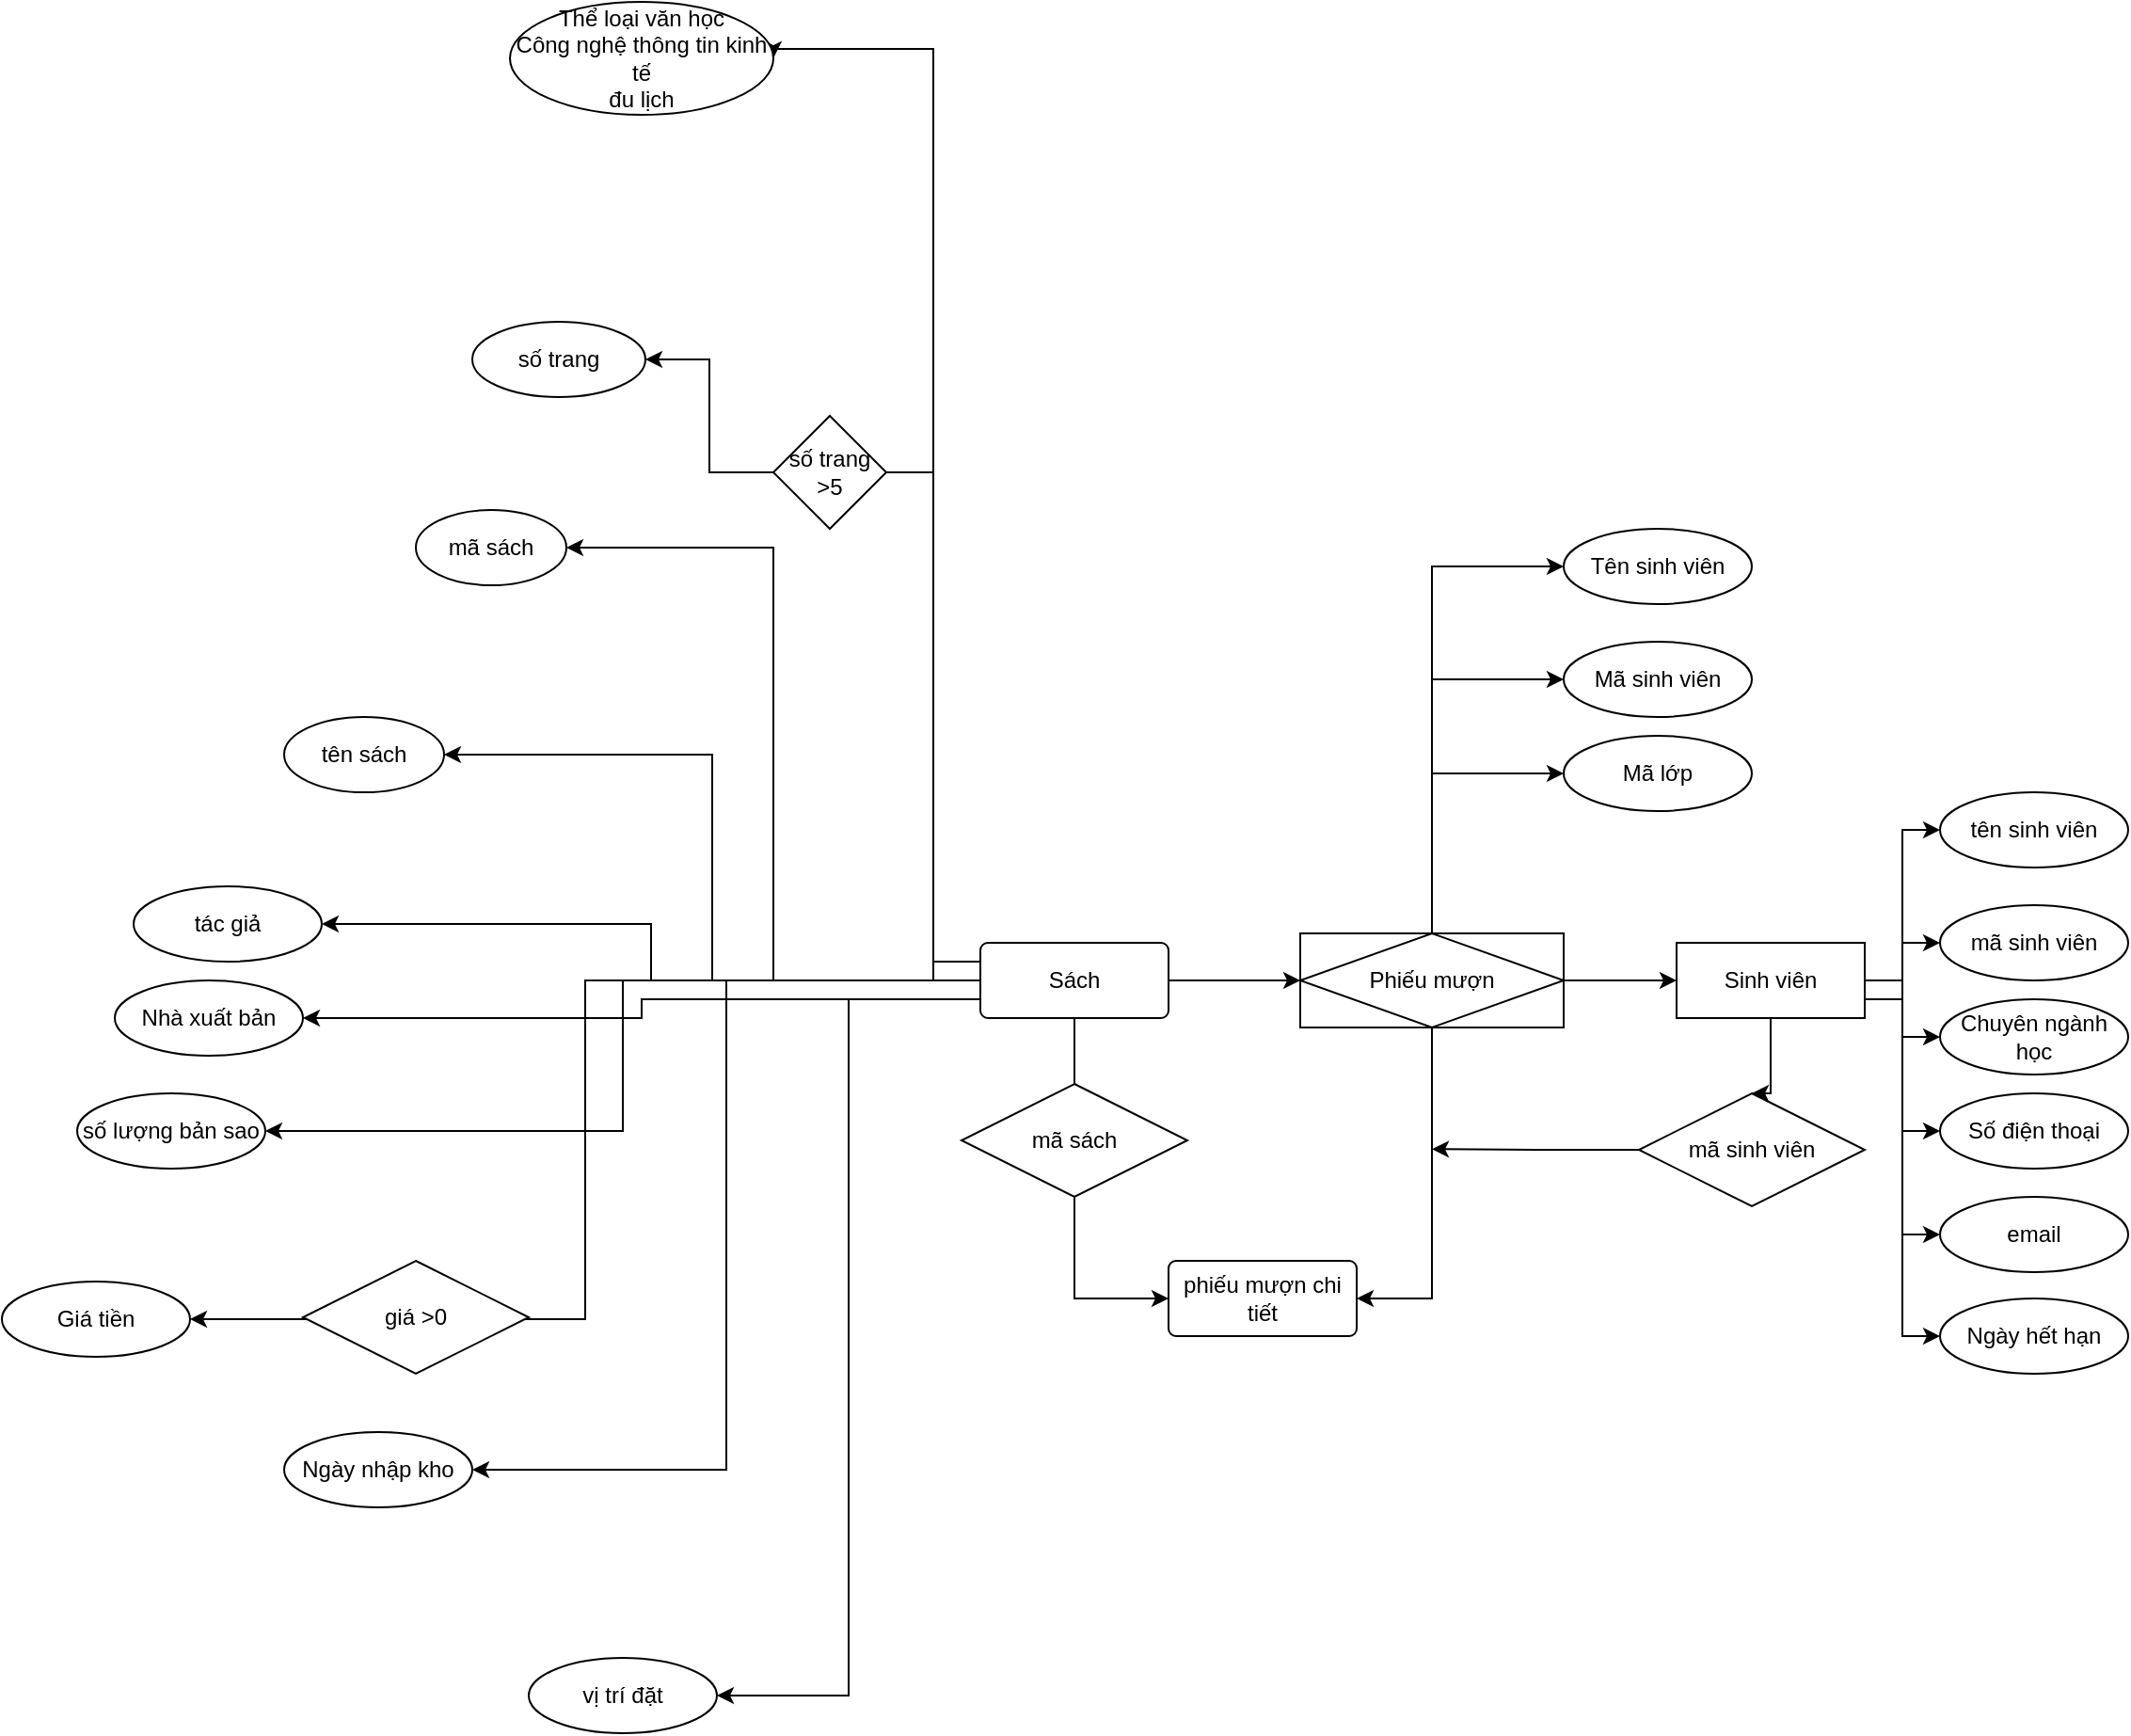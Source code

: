 <mxfile version="20.8.5" type="google"><diagram id="9rOc-8fQE6qmZspsUjR5" name="Trang-2"><mxGraphModel dx="2062" dy="674" grid="1" gridSize="10" guides="1" tooltips="1" connect="1" arrows="1" fold="1" page="1" pageScale="1" pageWidth="827" pageHeight="1169" math="0" shadow="0"><root><mxCell id="0"/><mxCell id="1" parent="0"/><mxCell id="NAKYh9FrRAo3FXUO1DDR-23" style="edgeStyle=orthogonalEdgeStyle;rounded=0;orthogonalLoop=1;jettySize=auto;html=1;exitX=0;exitY=0.5;exitDx=0;exitDy=0;entryX=1;entryY=0.5;entryDx=0;entryDy=0;" parent="1" source="NAKYh9FrRAo3FXUO1DDR-3" target="NAKYh9FrRAo3FXUO1DDR-16" edge="1"><mxGeometry relative="1" as="geometry"/></mxCell><mxCell id="NAKYh9FrRAo3FXUO1DDR-24" style="edgeStyle=orthogonalEdgeStyle;rounded=0;orthogonalLoop=1;jettySize=auto;html=1;exitX=0;exitY=0.5;exitDx=0;exitDy=0;entryX=1;entryY=0.5;entryDx=0;entryDy=0;" parent="1" source="NAKYh9FrRAo3FXUO1DDR-3" target="NAKYh9FrRAo3FXUO1DDR-15" edge="1"><mxGeometry relative="1" as="geometry"/></mxCell><mxCell id="NAKYh9FrRAo3FXUO1DDR-25" style="edgeStyle=orthogonalEdgeStyle;rounded=0;orthogonalLoop=1;jettySize=auto;html=1;exitX=0;exitY=0.5;exitDx=0;exitDy=0;entryX=1;entryY=0.5;entryDx=0;entryDy=0;" parent="1" source="NAKYh9FrRAo3FXUO1DDR-3" target="NAKYh9FrRAo3FXUO1DDR-13" edge="1"><mxGeometry relative="1" as="geometry"/></mxCell><mxCell id="NAKYh9FrRAo3FXUO1DDR-26" style="edgeStyle=orthogonalEdgeStyle;rounded=0;orthogonalLoop=1;jettySize=auto;html=1;exitX=0;exitY=0.5;exitDx=0;exitDy=0;entryX=1;entryY=0.5;entryDx=0;entryDy=0;" parent="1" source="NAKYh9FrRAo3FXUO1DDR-3" target="NAKYh9FrRAo3FXUO1DDR-12" edge="1"><mxGeometry relative="1" as="geometry"/></mxCell><mxCell id="NAKYh9FrRAo3FXUO1DDR-27" style="edgeStyle=orthogonalEdgeStyle;rounded=0;orthogonalLoop=1;jettySize=auto;html=1;exitX=0;exitY=0.5;exitDx=0;exitDy=0;entryX=1;entryY=0.5;entryDx=0;entryDy=0;startArrow=none;" parent="1" source="NAKYh9FrRAo3FXUO1DDR-33" target="NAKYh9FrRAo3FXUO1DDR-14" edge="1"><mxGeometry relative="1" as="geometry"/></mxCell><mxCell id="NAKYh9FrRAo3FXUO1DDR-28" style="edgeStyle=orthogonalEdgeStyle;rounded=0;orthogonalLoop=1;jettySize=auto;html=1;exitX=0;exitY=0.5;exitDx=0;exitDy=0;entryX=1;entryY=0.5;entryDx=0;entryDy=0;" parent="1" source="NAKYh9FrRAo3FXUO1DDR-3" target="NAKYh9FrRAo3FXUO1DDR-17" edge="1"><mxGeometry relative="1" as="geometry"/></mxCell><mxCell id="NAKYh9FrRAo3FXUO1DDR-29" style="edgeStyle=orthogonalEdgeStyle;rounded=0;orthogonalLoop=1;jettySize=auto;html=1;exitX=0;exitY=0.5;exitDx=0;exitDy=0;entryX=1;entryY=0.5;entryDx=0;entryDy=0;" parent="1" source="NAKYh9FrRAo3FXUO1DDR-3" target="NAKYh9FrRAo3FXUO1DDR-18" edge="1"><mxGeometry relative="1" as="geometry"/></mxCell><mxCell id="NAKYh9FrRAo3FXUO1DDR-30" style="edgeStyle=orthogonalEdgeStyle;rounded=0;orthogonalLoop=1;jettySize=auto;html=1;exitX=0;exitY=0.75;exitDx=0;exitDy=0;entryX=1;entryY=0.5;entryDx=0;entryDy=0;" parent="1" source="NAKYh9FrRAo3FXUO1DDR-3" target="NAKYh9FrRAo3FXUO1DDR-19" edge="1"><mxGeometry relative="1" as="geometry"/></mxCell><mxCell id="NAKYh9FrRAo3FXUO1DDR-32" style="edgeStyle=orthogonalEdgeStyle;rounded=0;orthogonalLoop=1;jettySize=auto;html=1;exitX=0;exitY=0.25;exitDx=0;exitDy=0;entryX=1;entryY=0.5;entryDx=0;entryDy=0;" parent="1" source="NAKYh9FrRAo3FXUO1DDR-3" target="NAKYh9FrRAo3FXUO1DDR-31" edge="1"><mxGeometry relative="1" as="geometry"><Array as="points"><mxPoint x="215" y="950"/><mxPoint x="215" y="465"/></Array></mxGeometry></mxCell><mxCell id="NAKYh9FrRAo3FXUO1DDR-39" style="edgeStyle=orthogonalEdgeStyle;rounded=0;orthogonalLoop=1;jettySize=auto;html=1;exitX=1;exitY=0.5;exitDx=0;exitDy=0;entryX=0;entryY=0.5;entryDx=0;entryDy=0;" parent="1" source="NAKYh9FrRAo3FXUO1DDR-3" target="NAKYh9FrRAo3FXUO1DDR-37" edge="1"><mxGeometry relative="1" as="geometry"/></mxCell><mxCell id="NAKYh9FrRAo3FXUO1DDR-48" style="edgeStyle=orthogonalEdgeStyle;rounded=0;orthogonalLoop=1;jettySize=auto;html=1;exitX=0;exitY=0.75;exitDx=0;exitDy=0;entryX=1;entryY=0.5;entryDx=0;entryDy=0;" parent="1" source="NAKYh9FrRAo3FXUO1DDR-3" target="NAKYh9FrRAo3FXUO1DDR-47" edge="1"><mxGeometry relative="1" as="geometry"/></mxCell><mxCell id="NAKYh9FrRAo3FXUO1DDR-66" style="edgeStyle=orthogonalEdgeStyle;rounded=0;orthogonalLoop=1;jettySize=auto;html=1;exitX=0.5;exitY=1;exitDx=0;exitDy=0;entryX=0;entryY=0.5;entryDx=0;entryDy=0;" parent="1" source="NAKYh9FrRAo3FXUO1DDR-3" target="NAKYh9FrRAo3FXUO1DDR-64" edge="1"><mxGeometry relative="1" as="geometry"/></mxCell><mxCell id="NAKYh9FrRAo3FXUO1DDR-3" value="Sách" style="rounded=1;arcSize=10;whiteSpace=wrap;html=1;align=center;" parent="1" vertex="1"><mxGeometry x="240" y="940" width="100" height="40" as="geometry"/></mxCell><mxCell id="NAKYh9FrRAo3FXUO1DDR-12" value="mã sách" style="ellipse;whiteSpace=wrap;html=1;align=center;" parent="1" vertex="1"><mxGeometry x="-60" y="710" width="80" height="40" as="geometry"/></mxCell><mxCell id="NAKYh9FrRAo3FXUO1DDR-13" value="tên sách" style="ellipse;whiteSpace=wrap;html=1;align=center;" parent="1" vertex="1"><mxGeometry x="-130" y="820" width="85" height="40" as="geometry"/></mxCell><mxCell id="NAKYh9FrRAo3FXUO1DDR-14" value="số trang" style="ellipse;whiteSpace=wrap;html=1;align=center;" parent="1" vertex="1"><mxGeometry x="-30" y="610" width="92" height="40" as="geometry"/></mxCell><mxCell id="NAKYh9FrRAo3FXUO1DDR-15" value="tác giả" style="ellipse;whiteSpace=wrap;html=1;align=center;" parent="1" vertex="1"><mxGeometry x="-210" y="910" width="100" height="40" as="geometry"/></mxCell><mxCell id="NAKYh9FrRAo3FXUO1DDR-16" value="số lượng bản sao" style="ellipse;whiteSpace=wrap;html=1;align=center;" parent="1" vertex="1"><mxGeometry x="-240" y="1020" width="100" height="40" as="geometry"/></mxCell><mxCell id="NAKYh9FrRAo3FXUO1DDR-17" value="Giá tiền" style="ellipse;whiteSpace=wrap;html=1;align=center;" parent="1" vertex="1"><mxGeometry x="-280" y="1120" width="100" height="40" as="geometry"/></mxCell><mxCell id="NAKYh9FrRAo3FXUO1DDR-18" value="Ngày nhập kho" style="ellipse;whiteSpace=wrap;html=1;align=center;" parent="1" vertex="1"><mxGeometry x="-130" y="1200" width="100" height="40" as="geometry"/></mxCell><mxCell id="NAKYh9FrRAo3FXUO1DDR-19" value="vị trí đặt" style="ellipse;whiteSpace=wrap;html=1;align=center;" parent="1" vertex="1"><mxGeometry y="1320" width="100" height="40" as="geometry"/></mxCell><mxCell id="NAKYh9FrRAo3FXUO1DDR-31" value="Thể loại văn học&lt;br&gt;Công nghệ thông tin kinh tế&lt;br&gt;đu lịch" style="ellipse;whiteSpace=wrap;html=1;align=center;" parent="1" vertex="1"><mxGeometry x="-10" y="440" width="140" height="60" as="geometry"/></mxCell><mxCell id="NAKYh9FrRAo3FXUO1DDR-34" value="" style="edgeStyle=orthogonalEdgeStyle;rounded=0;orthogonalLoop=1;jettySize=auto;html=1;exitX=0;exitY=0.5;exitDx=0;exitDy=0;entryX=1;entryY=0.5;entryDx=0;entryDy=0;endArrow=none;" parent="1" source="NAKYh9FrRAo3FXUO1DDR-3" target="NAKYh9FrRAo3FXUO1DDR-33" edge="1"><mxGeometry relative="1" as="geometry"><mxPoint x="240" y="960" as="sourcePoint"/><mxPoint x="96.0" y="630" as="targetPoint"/></mxGeometry></mxCell><mxCell id="NAKYh9FrRAo3FXUO1DDR-33" value="số trang &amp;gt;5" style="shape=rhombus;perimeter=rhombusPerimeter;whiteSpace=wrap;html=1;align=center;" parent="1" vertex="1"><mxGeometry x="130" y="660" width="60" height="60" as="geometry"/></mxCell><mxCell id="NAKYh9FrRAo3FXUO1DDR-35" value="giá &amp;gt;0" style="shape=rhombus;perimeter=rhombusPerimeter;whiteSpace=wrap;html=1;align=center;" parent="1" vertex="1"><mxGeometry x="-120" y="1109" width="120" height="60" as="geometry"/></mxCell><mxCell id="NAKYh9FrRAo3FXUO1DDR-49" style="edgeStyle=orthogonalEdgeStyle;rounded=0;orthogonalLoop=1;jettySize=auto;html=1;exitX=1;exitY=0.5;exitDx=0;exitDy=0;entryX=0;entryY=0.5;entryDx=0;entryDy=0;" parent="1" source="NAKYh9FrRAo3FXUO1DDR-36" target="NAKYh9FrRAo3FXUO1DDR-42" edge="1"><mxGeometry relative="1" as="geometry"/></mxCell><mxCell id="NAKYh9FrRAo3FXUO1DDR-50" style="edgeStyle=orthogonalEdgeStyle;rounded=0;orthogonalLoop=1;jettySize=auto;html=1;exitX=1;exitY=0.5;exitDx=0;exitDy=0;entryX=0;entryY=0.5;entryDx=0;entryDy=0;" parent="1" source="NAKYh9FrRAo3FXUO1DDR-36" target="NAKYh9FrRAo3FXUO1DDR-43" edge="1"><mxGeometry relative="1" as="geometry"/></mxCell><mxCell id="NAKYh9FrRAo3FXUO1DDR-51" style="edgeStyle=orthogonalEdgeStyle;rounded=0;orthogonalLoop=1;jettySize=auto;html=1;exitX=1;exitY=0.5;exitDx=0;exitDy=0;entryX=0;entryY=0.5;entryDx=0;entryDy=0;" parent="1" source="NAKYh9FrRAo3FXUO1DDR-36" target="NAKYh9FrRAo3FXUO1DDR-41" edge="1"><mxGeometry relative="1" as="geometry"/></mxCell><mxCell id="NAKYh9FrRAo3FXUO1DDR-52" style="edgeStyle=orthogonalEdgeStyle;rounded=0;orthogonalLoop=1;jettySize=auto;html=1;exitX=1;exitY=0.5;exitDx=0;exitDy=0;entryX=0;entryY=0.5;entryDx=0;entryDy=0;" parent="1" source="NAKYh9FrRAo3FXUO1DDR-36" target="NAKYh9FrRAo3FXUO1DDR-45" edge="1"><mxGeometry relative="1" as="geometry"/></mxCell><mxCell id="NAKYh9FrRAo3FXUO1DDR-55" style="edgeStyle=orthogonalEdgeStyle;rounded=0;orthogonalLoop=1;jettySize=auto;html=1;exitX=1;exitY=0.75;exitDx=0;exitDy=0;entryX=0;entryY=0.5;entryDx=0;entryDy=0;" parent="1" source="NAKYh9FrRAo3FXUO1DDR-36" target="NAKYh9FrRAo3FXUO1DDR-53" edge="1"><mxGeometry relative="1" as="geometry"/></mxCell><mxCell id="NAKYh9FrRAo3FXUO1DDR-56" style="edgeStyle=orthogonalEdgeStyle;rounded=0;orthogonalLoop=1;jettySize=auto;html=1;exitX=1;exitY=0.75;exitDx=0;exitDy=0;entryX=0;entryY=0.5;entryDx=0;entryDy=0;" parent="1" source="NAKYh9FrRAo3FXUO1DDR-36" target="NAKYh9FrRAo3FXUO1DDR-54" edge="1"><mxGeometry relative="1" as="geometry"><Array as="points"><mxPoint x="710" y="960"/><mxPoint x="730" y="960"/><mxPoint x="730" y="1040"/></Array></mxGeometry></mxCell><mxCell id="NAKYh9FrRAo3FXUO1DDR-70" style="edgeStyle=orthogonalEdgeStyle;rounded=0;orthogonalLoop=1;jettySize=auto;html=1;exitX=0.5;exitY=1;exitDx=0;exitDy=0;entryX=0.5;entryY=0;entryDx=0;entryDy=0;" parent="1" source="NAKYh9FrRAo3FXUO1DDR-36" target="NAKYh9FrRAo3FXUO1DDR-69" edge="1"><mxGeometry relative="1" as="geometry"><Array as="points"><mxPoint x="660" y="1020"/></Array></mxGeometry></mxCell><mxCell id="NAKYh9FrRAo3FXUO1DDR-36" value="Sinh viên" style="whiteSpace=wrap;html=1;align=center;" parent="1" vertex="1"><mxGeometry x="610" y="940" width="100" height="40" as="geometry"/></mxCell><mxCell id="NAKYh9FrRAo3FXUO1DDR-40" style="edgeStyle=orthogonalEdgeStyle;rounded=0;orthogonalLoop=1;jettySize=auto;html=1;exitX=1;exitY=0.5;exitDx=0;exitDy=0;entryX=0;entryY=0.5;entryDx=0;entryDy=0;" parent="1" source="NAKYh9FrRAo3FXUO1DDR-37" target="NAKYh9FrRAo3FXUO1DDR-36" edge="1"><mxGeometry relative="1" as="geometry"/></mxCell><mxCell id="NAKYh9FrRAo3FXUO1DDR-61" style="edgeStyle=orthogonalEdgeStyle;rounded=0;orthogonalLoop=1;jettySize=auto;html=1;exitX=0.5;exitY=0;exitDx=0;exitDy=0;entryX=0;entryY=0.5;entryDx=0;entryDy=0;" parent="1" source="NAKYh9FrRAo3FXUO1DDR-37" target="NAKYh9FrRAo3FXUO1DDR-60" edge="1"><mxGeometry relative="1" as="geometry"/></mxCell><mxCell id="NAKYh9FrRAo3FXUO1DDR-62" style="edgeStyle=orthogonalEdgeStyle;rounded=0;orthogonalLoop=1;jettySize=auto;html=1;exitX=0.5;exitY=0;exitDx=0;exitDy=0;entryX=0;entryY=0.5;entryDx=0;entryDy=0;" parent="1" source="NAKYh9FrRAo3FXUO1DDR-37" target="NAKYh9FrRAo3FXUO1DDR-59" edge="1"><mxGeometry relative="1" as="geometry"/></mxCell><mxCell id="NAKYh9FrRAo3FXUO1DDR-63" style="edgeStyle=orthogonalEdgeStyle;rounded=0;orthogonalLoop=1;jettySize=auto;html=1;exitX=0.5;exitY=0;exitDx=0;exitDy=0;entryX=0;entryY=0.5;entryDx=0;entryDy=0;" parent="1" source="NAKYh9FrRAo3FXUO1DDR-37" target="NAKYh9FrRAo3FXUO1DDR-58" edge="1"><mxGeometry relative="1" as="geometry"/></mxCell><mxCell id="NAKYh9FrRAo3FXUO1DDR-67" style="edgeStyle=orthogonalEdgeStyle;rounded=0;orthogonalLoop=1;jettySize=auto;html=1;exitX=0.5;exitY=1;exitDx=0;exitDy=0;entryX=1;entryY=0.5;entryDx=0;entryDy=0;" parent="1" source="NAKYh9FrRAo3FXUO1DDR-37" target="NAKYh9FrRAo3FXUO1DDR-64" edge="1"><mxGeometry relative="1" as="geometry"/></mxCell><mxCell id="NAKYh9FrRAo3FXUO1DDR-37" value="Phiếu mượn" style="shape=associativeEntity;whiteSpace=wrap;html=1;align=center;" parent="1" vertex="1"><mxGeometry x="410" y="935" width="140" height="50" as="geometry"/></mxCell><mxCell id="NAKYh9FrRAo3FXUO1DDR-41" value="tên sinh viên" style="ellipse;whiteSpace=wrap;html=1;align=center;" parent="1" vertex="1"><mxGeometry x="750" y="860" width="100" height="40" as="geometry"/></mxCell><mxCell id="NAKYh9FrRAo3FXUO1DDR-42" value="mã sinh viên" style="ellipse;whiteSpace=wrap;html=1;align=center;" parent="1" vertex="1"><mxGeometry x="750" y="920" width="100" height="40" as="geometry"/></mxCell><mxCell id="NAKYh9FrRAo3FXUO1DDR-43" value="email" style="ellipse;whiteSpace=wrap;html=1;align=center;" parent="1" vertex="1"><mxGeometry x="750" y="1075" width="100" height="40" as="geometry"/></mxCell><mxCell id="NAKYh9FrRAo3FXUO1DDR-45" value="Ngày hết hạn" style="ellipse;whiteSpace=wrap;html=1;align=center;" parent="1" vertex="1"><mxGeometry x="750" y="1129" width="100" height="40" as="geometry"/></mxCell><mxCell id="NAKYh9FrRAo3FXUO1DDR-46" style="edgeStyle=orthogonalEdgeStyle;rounded=0;orthogonalLoop=1;jettySize=auto;html=1;exitX=0.5;exitY=1;exitDx=0;exitDy=0;" parent="1" source="NAKYh9FrRAo3FXUO1DDR-43" target="NAKYh9FrRAo3FXUO1DDR-43" edge="1"><mxGeometry relative="1" as="geometry"/></mxCell><mxCell id="NAKYh9FrRAo3FXUO1DDR-47" value="Nhà xuất bản" style="ellipse;whiteSpace=wrap;html=1;align=center;" parent="1" vertex="1"><mxGeometry x="-220" y="960" width="100" height="40" as="geometry"/></mxCell><mxCell id="NAKYh9FrRAo3FXUO1DDR-53" value="Chuyên ngành học" style="ellipse;whiteSpace=wrap;html=1;align=center;" parent="1" vertex="1"><mxGeometry x="750" y="970" width="100" height="40" as="geometry"/></mxCell><mxCell id="NAKYh9FrRAo3FXUO1DDR-54" value="Số điện thoại" style="ellipse;whiteSpace=wrap;html=1;align=center;" parent="1" vertex="1"><mxGeometry x="750" y="1020" width="100" height="40" as="geometry"/></mxCell><mxCell id="NAKYh9FrRAo3FXUO1DDR-58" value="Tên sinh viên" style="ellipse;whiteSpace=wrap;html=1;align=center;" parent="1" vertex="1"><mxGeometry x="550" y="720" width="100" height="40" as="geometry"/></mxCell><mxCell id="NAKYh9FrRAo3FXUO1DDR-59" value="Mã sinh viên" style="ellipse;whiteSpace=wrap;html=1;align=center;" parent="1" vertex="1"><mxGeometry x="550" y="780" width="100" height="40" as="geometry"/></mxCell><mxCell id="NAKYh9FrRAo3FXUO1DDR-60" value="Mã lớp" style="ellipse;whiteSpace=wrap;html=1;align=center;" parent="1" vertex="1"><mxGeometry x="550" y="830" width="100" height="40" as="geometry"/></mxCell><mxCell id="NAKYh9FrRAo3FXUO1DDR-64" value="phiếu mượn chi tiết" style="rounded=1;arcSize=10;whiteSpace=wrap;html=1;align=center;" parent="1" vertex="1"><mxGeometry x="340" y="1109" width="100" height="40" as="geometry"/></mxCell><mxCell id="NAKYh9FrRAo3FXUO1DDR-68" value="mã sách" style="shape=rhombus;perimeter=rhombusPerimeter;whiteSpace=wrap;html=1;align=center;" parent="1" vertex="1"><mxGeometry x="230" y="1015" width="120" height="60" as="geometry"/></mxCell><mxCell id="NAKYh9FrRAo3FXUO1DDR-72" style="edgeStyle=orthogonalEdgeStyle;rounded=0;orthogonalLoop=1;jettySize=auto;html=1;exitX=0;exitY=0.5;exitDx=0;exitDy=0;" parent="1" source="NAKYh9FrRAo3FXUO1DDR-69" edge="1"><mxGeometry relative="1" as="geometry"><mxPoint x="480" y="1049.632" as="targetPoint"/></mxGeometry></mxCell><mxCell id="NAKYh9FrRAo3FXUO1DDR-69" value="mã sinh viên" style="shape=rhombus;perimeter=rhombusPerimeter;whiteSpace=wrap;html=1;align=center;" parent="1" vertex="1"><mxGeometry x="590" y="1020" width="120" height="60" as="geometry"/></mxCell></root></mxGraphModel></diagram></mxfile>
